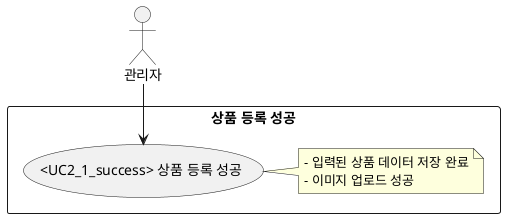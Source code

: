 @startuml
actor "관리자" as Admin

rectangle "상품 등록 성공" {
  usecase "<UC2_1_success> 상품 등록 성공" as UC2_1_success
  note right
  - 입력된 상품 데이터 저장 완료
  - 이미지 업로드 성공
  end note
}

Admin --> UC2_1_success
@enduml

